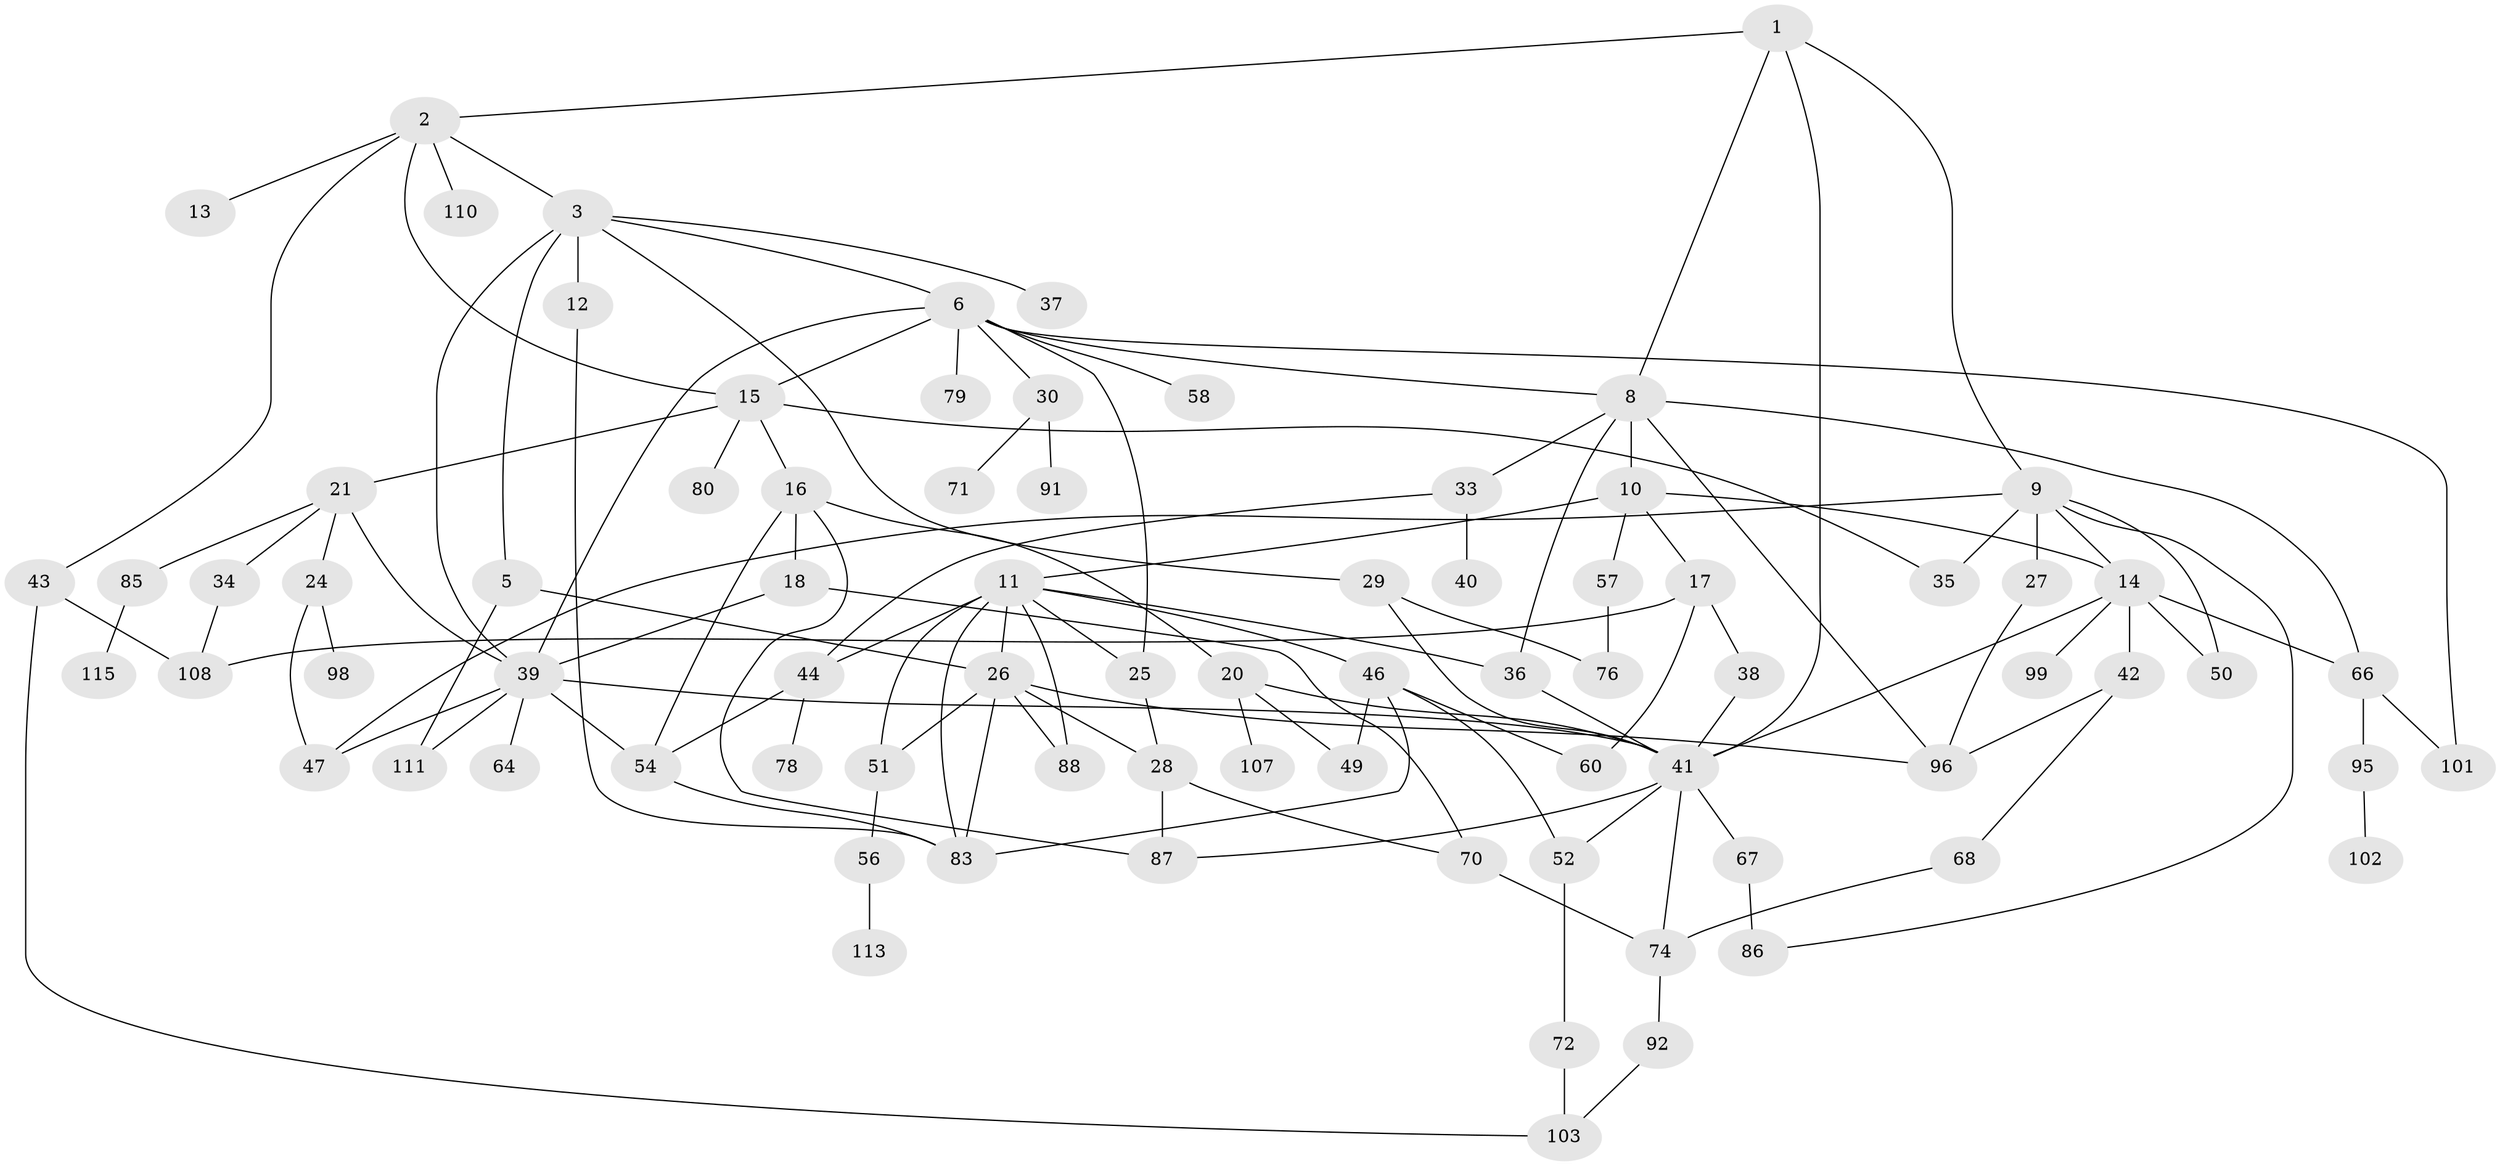 // Generated by graph-tools (version 1.1) at 2025/51/02/27/25 19:51:39]
// undirected, 80 vertices, 128 edges
graph export_dot {
graph [start="1"]
  node [color=gray90,style=filled];
  1 [super="+84"];
  2 [super="+23"];
  3 [super="+4"];
  5 [super="+31"];
  6 [super="+7"];
  8;
  9 [super="+19"];
  10;
  11 [super="+22"];
  12;
  13;
  14 [super="+114"];
  15;
  16 [super="+112"];
  17 [super="+73"];
  18 [super="+61"];
  20 [super="+45"];
  21 [super="+48"];
  24;
  25 [super="+75"];
  26 [super="+105"];
  27;
  28 [super="+32"];
  29;
  30 [super="+55"];
  33;
  34;
  35 [super="+81"];
  36;
  37;
  38;
  39 [super="+59"];
  40;
  41 [super="+53"];
  42 [super="+65"];
  43 [super="+97"];
  44 [super="+90"];
  46 [super="+109"];
  47 [super="+93"];
  49 [super="+62"];
  50;
  51 [super="+63"];
  52;
  54 [super="+82"];
  56;
  57;
  58;
  60;
  64;
  66 [super="+77"];
  67 [super="+69"];
  68;
  70;
  71;
  72;
  74 [super="+100"];
  76;
  78;
  79;
  80;
  83;
  85;
  86 [super="+94"];
  87 [super="+89"];
  88;
  91;
  92;
  95;
  96 [super="+106"];
  98;
  99;
  101 [super="+104"];
  102;
  103;
  107;
  108;
  110;
  111;
  113;
  115;
  1 -- 2;
  1 -- 9;
  1 -- 41;
  1 -- 8;
  2 -- 3;
  2 -- 13;
  2 -- 43;
  2 -- 110;
  2 -- 15;
  3 -- 6;
  3 -- 29;
  3 -- 39;
  3 -- 5;
  3 -- 12;
  3 -- 37;
  5 -- 26;
  5 -- 111;
  6 -- 8;
  6 -- 79;
  6 -- 101;
  6 -- 39;
  6 -- 25;
  6 -- 58;
  6 -- 30;
  6 -- 15;
  8 -- 10;
  8 -- 33;
  8 -- 36;
  8 -- 96;
  8 -- 66;
  9 -- 27;
  9 -- 35;
  9 -- 86;
  9 -- 47;
  9 -- 50;
  9 -- 14;
  10 -- 11;
  10 -- 14;
  10 -- 17;
  10 -- 57;
  11 -- 26;
  11 -- 36;
  11 -- 46;
  11 -- 44;
  11 -- 83;
  11 -- 88;
  11 -- 25;
  11 -- 51;
  12 -- 83;
  14 -- 42;
  14 -- 50;
  14 -- 66;
  14 -- 99;
  14 -- 41;
  15 -- 16;
  15 -- 21;
  15 -- 80;
  15 -- 35;
  16 -- 18;
  16 -- 20;
  16 -- 54;
  16 -- 87;
  17 -- 38;
  17 -- 60;
  17 -- 108;
  18 -- 39;
  18 -- 70;
  20 -- 49;
  20 -- 107;
  20 -- 41;
  21 -- 24;
  21 -- 34;
  21 -- 85;
  21 -- 39;
  24 -- 98;
  24 -- 47;
  25 -- 28;
  26 -- 28;
  26 -- 88;
  26 -- 96;
  26 -- 51;
  26 -- 83;
  27 -- 96;
  28 -- 70;
  28 -- 87;
  29 -- 76;
  29 -- 41;
  30 -- 71;
  30 -- 91;
  33 -- 40;
  33 -- 44;
  34 -- 108;
  36 -- 41;
  38 -- 41;
  39 -- 47;
  39 -- 54;
  39 -- 111;
  39 -- 64;
  39 -- 41;
  41 -- 52;
  41 -- 67;
  41 -- 87;
  41 -- 74;
  42 -- 96;
  42 -- 68;
  43 -- 103;
  43 -- 108;
  44 -- 78;
  44 -- 54;
  46 -- 52;
  46 -- 49;
  46 -- 83;
  46 -- 60;
  51 -- 56;
  52 -- 72;
  54 -- 83;
  56 -- 113;
  57 -- 76;
  66 -- 101;
  66 -- 95;
  67 -- 86;
  68 -- 74;
  70 -- 74;
  72 -- 103;
  74 -- 92;
  85 -- 115;
  92 -- 103;
  95 -- 102;
}
